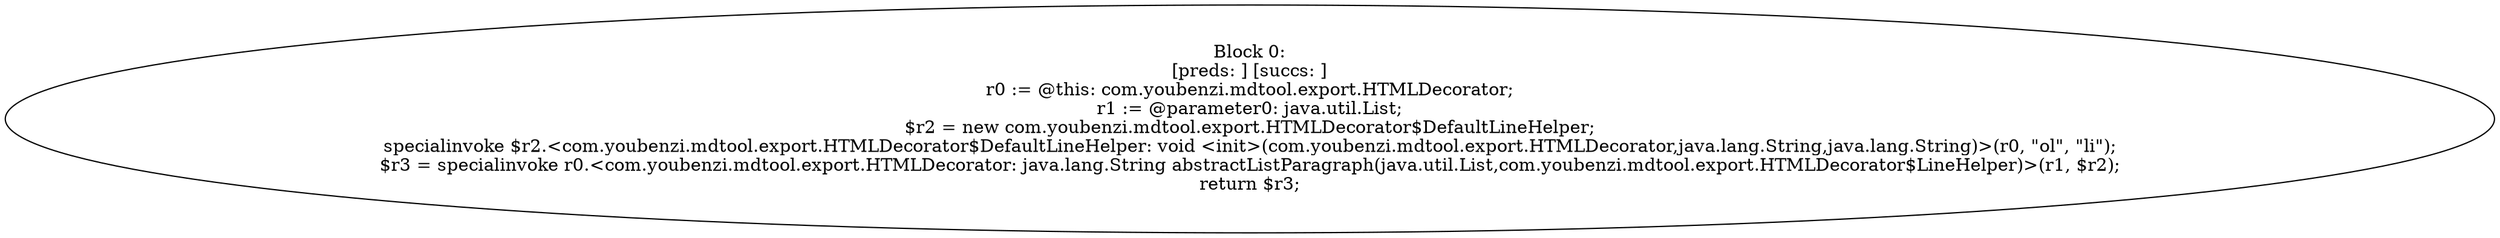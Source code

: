 digraph "unitGraph" {
    "Block 0:
[preds: ] [succs: ]
r0 := @this: com.youbenzi.mdtool.export.HTMLDecorator;
r1 := @parameter0: java.util.List;
$r2 = new com.youbenzi.mdtool.export.HTMLDecorator$DefaultLineHelper;
specialinvoke $r2.<com.youbenzi.mdtool.export.HTMLDecorator$DefaultLineHelper: void <init>(com.youbenzi.mdtool.export.HTMLDecorator,java.lang.String,java.lang.String)>(r0, \"ol\", \"li\");
$r3 = specialinvoke r0.<com.youbenzi.mdtool.export.HTMLDecorator: java.lang.String abstractListParagraph(java.util.List,com.youbenzi.mdtool.export.HTMLDecorator$LineHelper)>(r1, $r2);
return $r3;
"
}
